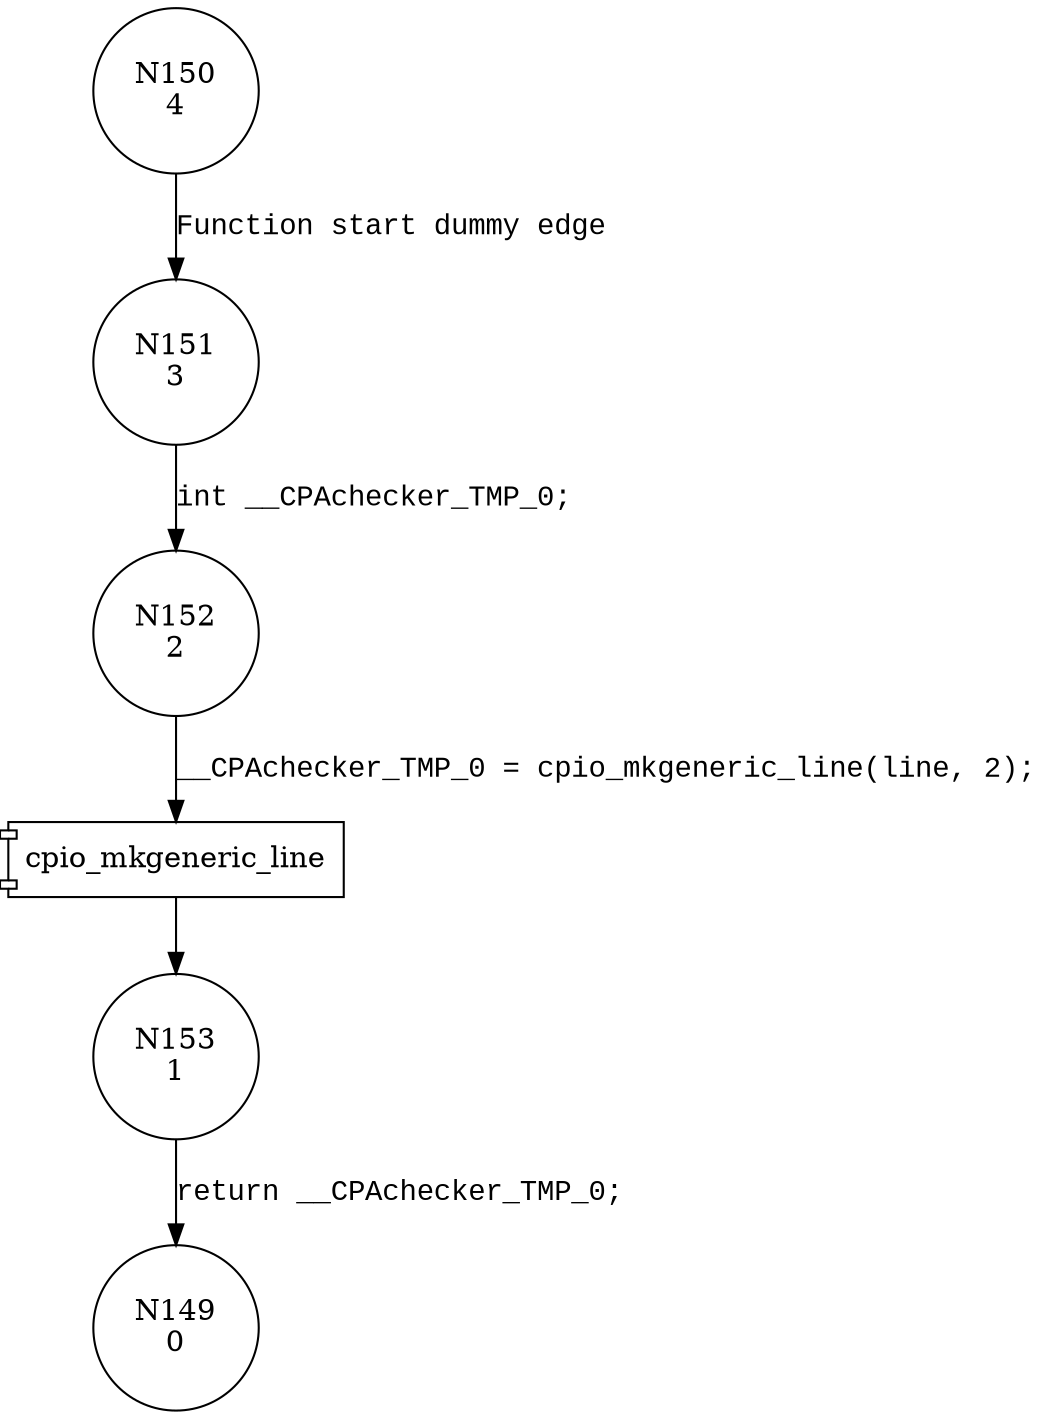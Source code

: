 digraph cpio_mksock_line {
150 [shape="circle" label="N150\n4"]
151 [shape="circle" label="N151\n3"]
152 [shape="circle" label="N152\n2"]
153 [shape="circle" label="N153\n1"]
149 [shape="circle" label="N149\n0"]
150 -> 151 [label="Function start dummy edge" fontname="Courier New"]
100021 [shape="component" label="cpio_mkgeneric_line"]
152 -> 100021 [label="__CPAchecker_TMP_0 = cpio_mkgeneric_line(line, 2);" fontname="Courier New"]
100021 -> 153 [label="" fontname="Courier New"]
151 -> 152 [label="int __CPAchecker_TMP_0;" fontname="Courier New"]
153 -> 149 [label="return __CPAchecker_TMP_0;" fontname="Courier New"]
}